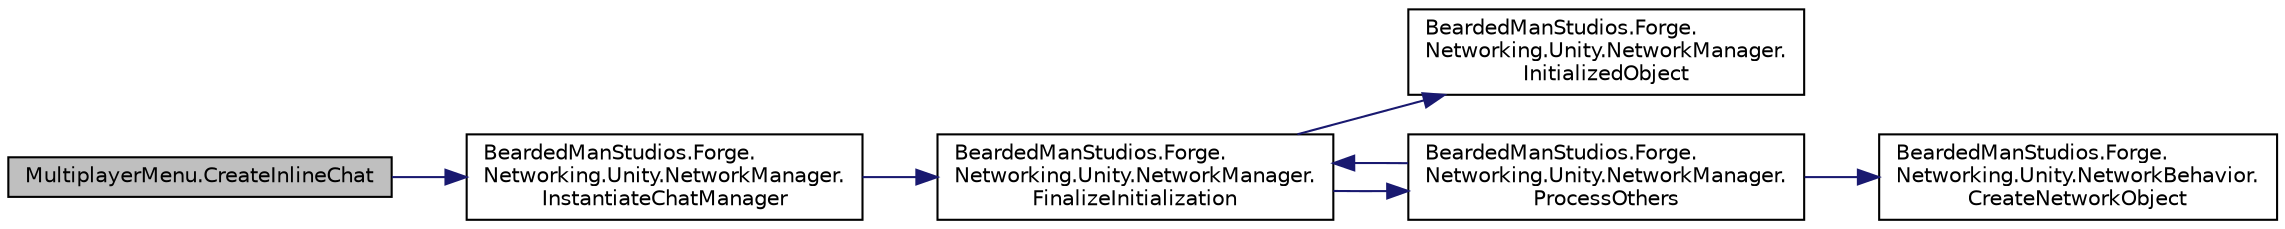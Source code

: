digraph "MultiplayerMenu.CreateInlineChat"
{
 // LATEX_PDF_SIZE
  edge [fontname="Helvetica",fontsize="10",labelfontname="Helvetica",labelfontsize="10"];
  node [fontname="Helvetica",fontsize="10",shape=record];
  rankdir="LR";
  Node109 [label="MultiplayerMenu.CreateInlineChat",height=0.2,width=0.4,color="black", fillcolor="grey75", style="filled", fontcolor="black",tooltip=" "];
  Node109 -> Node110 [color="midnightblue",fontsize="10",style="solid",fontname="Helvetica"];
  Node110 [label="BeardedManStudios.Forge.\lNetworking.Unity.NetworkManager.\lInstantiateChatManager",height=0.2,width=0.4,color="black", fillcolor="white", style="filled",URL="$class_bearded_man_studios_1_1_forge_1_1_networking_1_1_unity_1_1_network_manager.html#a3778e4ecb37f9a0a258b2ec8a64ff020",tooltip="Instantiate an instance of ChatManager"];
  Node110 -> Node111 [color="midnightblue",fontsize="10",style="solid",fontname="Helvetica"];
  Node111 [label="BeardedManStudios.Forge.\lNetworking.Unity.NetworkManager.\lFinalizeInitialization",height=0.2,width=0.4,color="black", fillcolor="white", style="filled",URL="$class_bearded_man_studios_1_1_forge_1_1_networking_1_1_unity_1_1_network_manager.html#a96650852c8bd8da55ff8bf730db311be",tooltip=" "];
  Node111 -> Node112 [color="midnightblue",fontsize="10",style="solid",fontname="Helvetica"];
  Node112 [label="BeardedManStudios.Forge.\lNetworking.Unity.NetworkManager.\lInitializedObject",height=0.2,width=0.4,color="black", fillcolor="white", style="filled",URL="$class_bearded_man_studios_1_1_forge_1_1_networking_1_1_unity_1_1_network_manager.html#ae686c351a1670cc0c3d285edfeb844cb",tooltip=" "];
  Node111 -> Node113 [color="midnightblue",fontsize="10",style="solid",fontname="Helvetica"];
  Node113 [label="BeardedManStudios.Forge.\lNetworking.Unity.NetworkManager.\lProcessOthers",height=0.2,width=0.4,color="black", fillcolor="white", style="filled",URL="$class_bearded_man_studios_1_1_forge_1_1_networking_1_1_unity_1_1_network_manager.html#aea7250d4e3af6034f73a5f902f511c88",tooltip=" "];
  Node113 -> Node114 [color="midnightblue",fontsize="10",style="solid",fontname="Helvetica"];
  Node114 [label="BeardedManStudios.Forge.\lNetworking.Unity.NetworkBehavior.\lCreateNetworkObject",height=0.2,width=0.4,color="black", fillcolor="white", style="filled",URL="$class_bearded_man_studios_1_1_forge_1_1_networking_1_1_unity_1_1_network_behavior.html#a091715ed99cf83053ae02e18d6cd2092",tooltip=" "];
  Node113 -> Node111 [color="midnightblue",fontsize="10",style="solid",fontname="Helvetica"];
}
